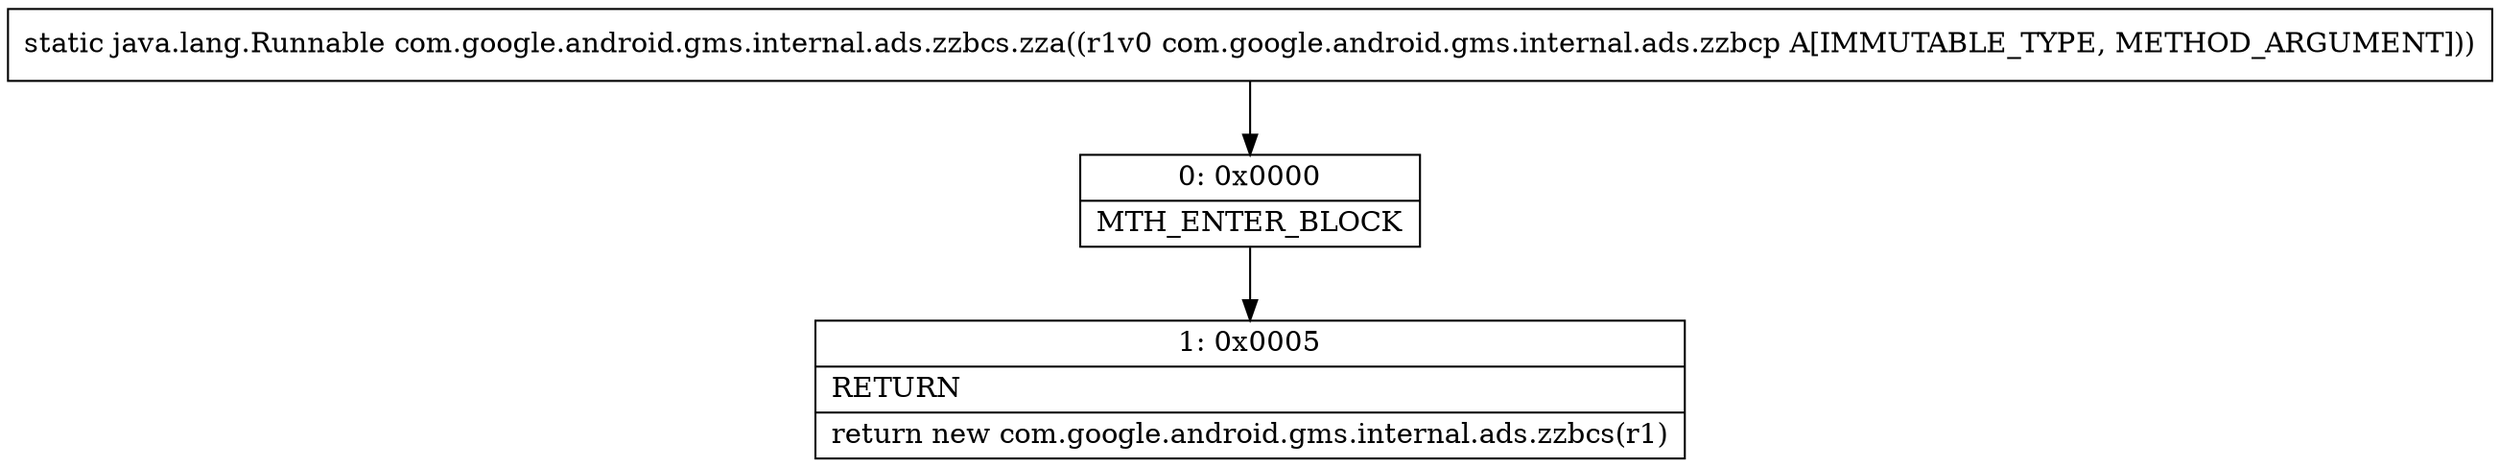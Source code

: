 digraph "CFG forcom.google.android.gms.internal.ads.zzbcs.zza(Lcom\/google\/android\/gms\/internal\/ads\/zzbcp;)Ljava\/lang\/Runnable;" {
Node_0 [shape=record,label="{0\:\ 0x0000|MTH_ENTER_BLOCK\l}"];
Node_1 [shape=record,label="{1\:\ 0x0005|RETURN\l|return new com.google.android.gms.internal.ads.zzbcs(r1)\l}"];
MethodNode[shape=record,label="{static java.lang.Runnable com.google.android.gms.internal.ads.zzbcs.zza((r1v0 com.google.android.gms.internal.ads.zzbcp A[IMMUTABLE_TYPE, METHOD_ARGUMENT])) }"];
MethodNode -> Node_0;
Node_0 -> Node_1;
}

